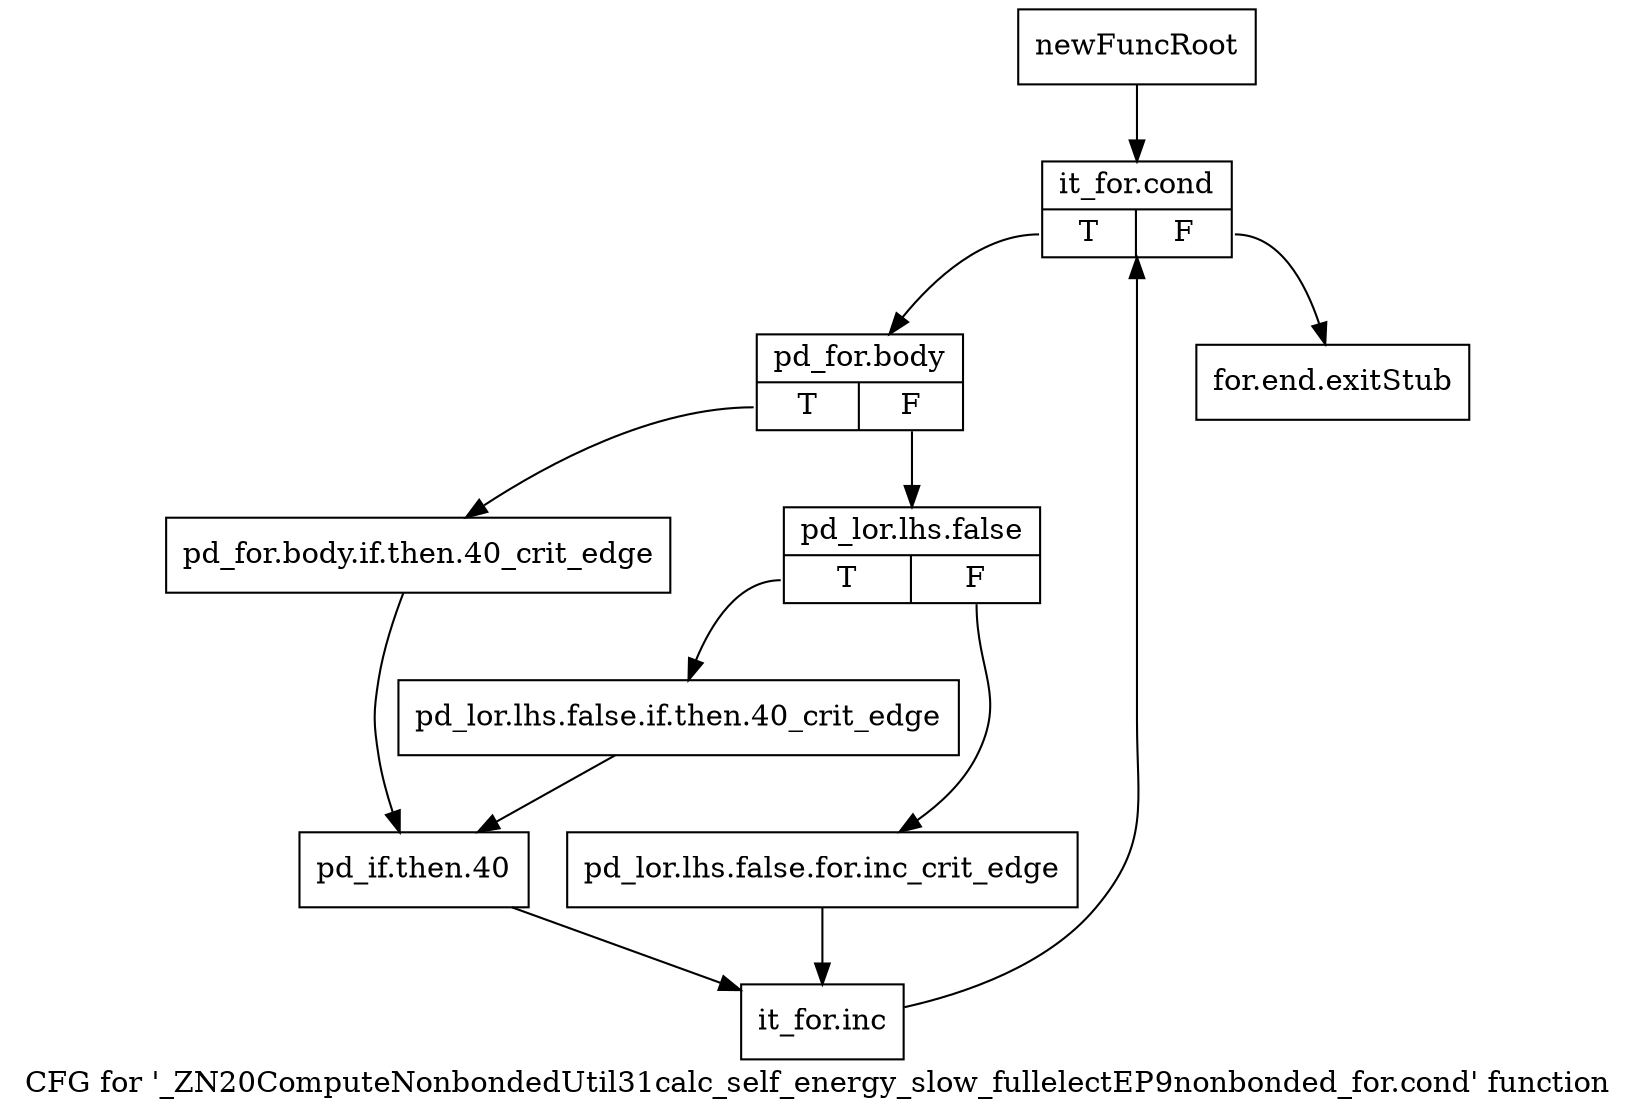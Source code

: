 digraph "CFG for '_ZN20ComputeNonbondedUtil31calc_self_energy_slow_fullelectEP9nonbonded_for.cond' function" {
	label="CFG for '_ZN20ComputeNonbondedUtil31calc_self_energy_slow_fullelectEP9nonbonded_for.cond' function";

	Node0x25dff30 [shape=record,label="{newFuncRoot}"];
	Node0x25dff30 -> Node0x25dffd0;
	Node0x25dff80 [shape=record,label="{for.end.exitStub}"];
	Node0x25dffd0 [shape=record,label="{it_for.cond|{<s0>T|<s1>F}}"];
	Node0x25dffd0:s0 -> Node0x25e0020;
	Node0x25dffd0:s1 -> Node0x25dff80;
	Node0x25e0020 [shape=record,label="{pd_for.body|{<s0>T|<s1>F}}"];
	Node0x25e0020:s0 -> Node0x25e0160;
	Node0x25e0020:s1 -> Node0x25e0070;
	Node0x25e0070 [shape=record,label="{pd_lor.lhs.false|{<s0>T|<s1>F}}"];
	Node0x25e0070:s0 -> Node0x25e0110;
	Node0x25e0070:s1 -> Node0x25e00c0;
	Node0x25e00c0 [shape=record,label="{pd_lor.lhs.false.for.inc_crit_edge}"];
	Node0x25e00c0 -> Node0x25e0200;
	Node0x25e0110 [shape=record,label="{pd_lor.lhs.false.if.then.40_crit_edge}"];
	Node0x25e0110 -> Node0x25e01b0;
	Node0x25e0160 [shape=record,label="{pd_for.body.if.then.40_crit_edge}"];
	Node0x25e0160 -> Node0x25e01b0;
	Node0x25e01b0 [shape=record,label="{pd_if.then.40}"];
	Node0x25e01b0 -> Node0x25e0200;
	Node0x25e0200 [shape=record,label="{it_for.inc}"];
	Node0x25e0200 -> Node0x25dffd0;
}
